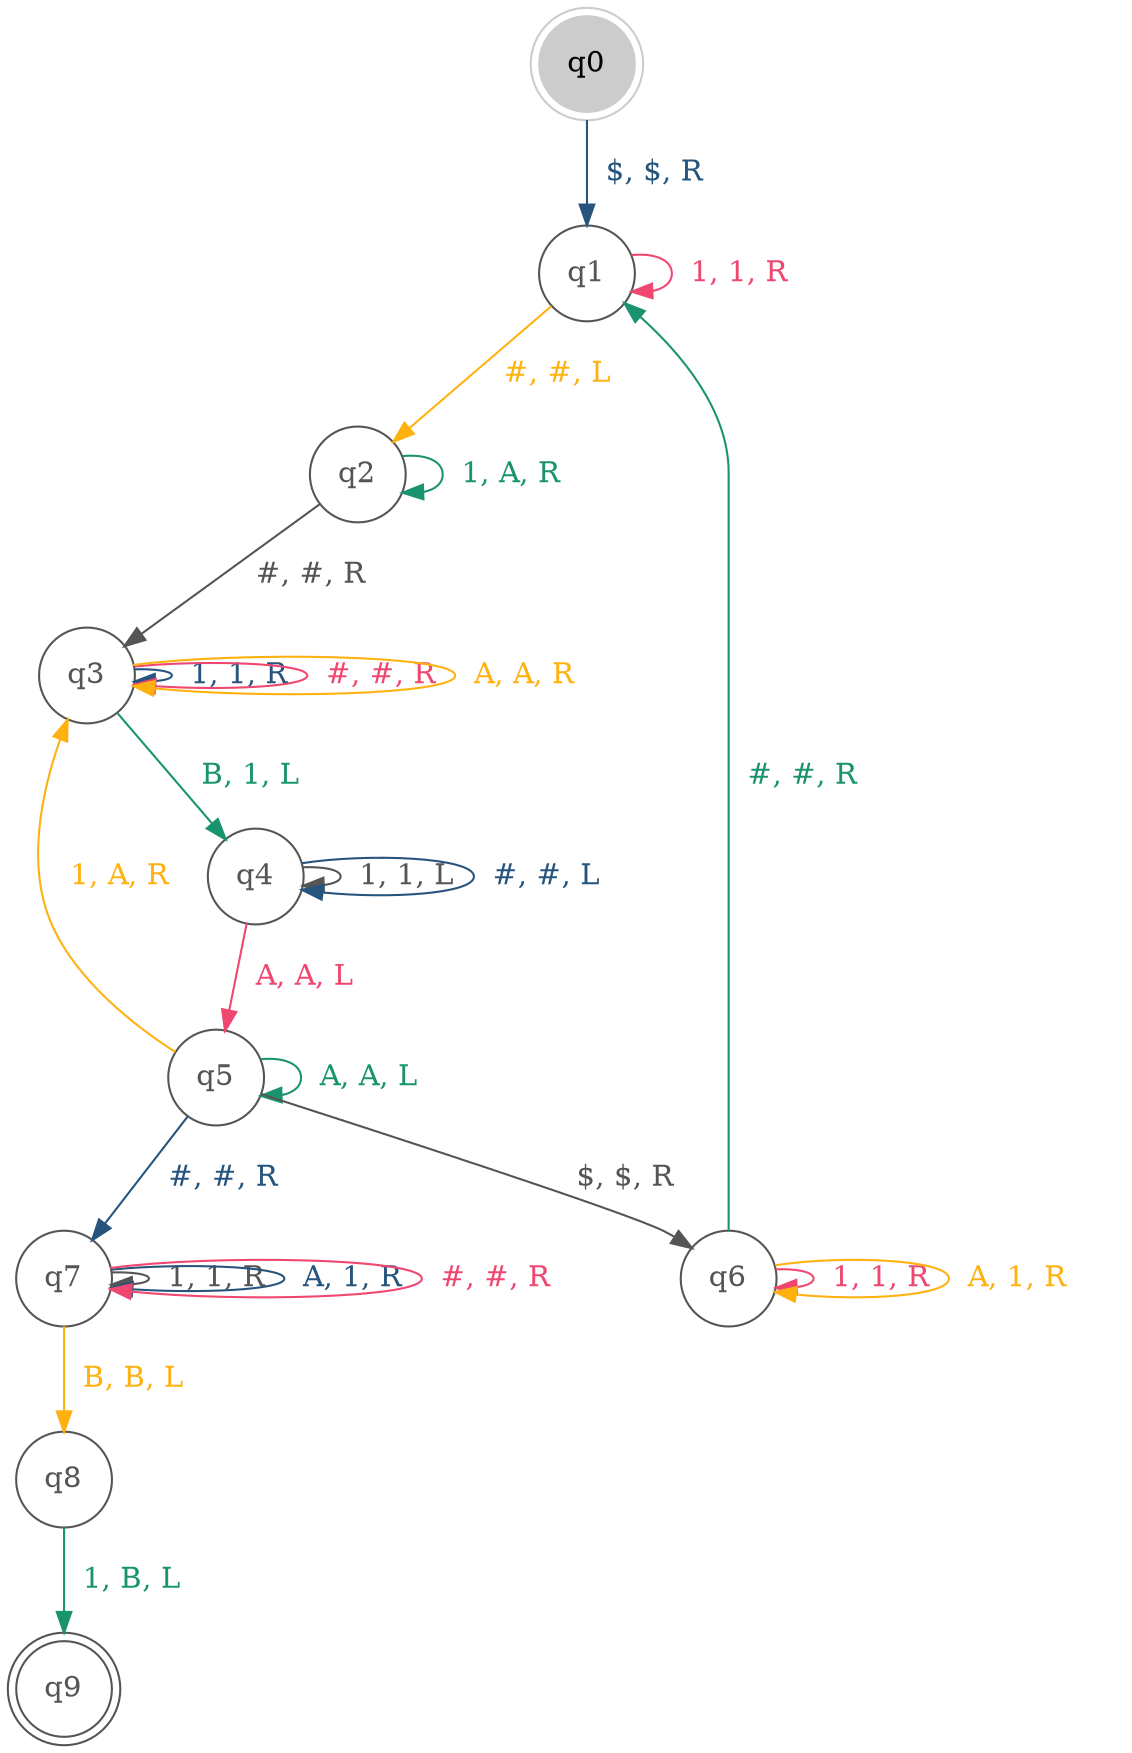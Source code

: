 digraph turing_machine {
  "q0" [shape=doublecircle,style=filled,color="#cccccc"]
  "q9" [shape=doublecircle,color="#555555",fontcolor="#555555"]
  node [shape=circle,color="#555555",fontcolor="#555555"];
  "q0" -> "q1" [ label = "  $, $, R  ", color="#26547C", fontcolor="#26547C"]
  "q1" -> "q1" [ label = "  1, 1, R  ", color="#EF476F", fontcolor="#EF476F"]
  "q1" -> "q2" [ label = "  #, #, L  ", color="#FFB20F", fontcolor="#FFB20F"]
  "q2" -> "q2" [ label = "  1, A, R  ", color="#1A936F", fontcolor="#1A936F"]
  "q2" -> "q3" [ label = "  #, #, R  ", color="#555555", fontcolor="#555555"]
  "q3" -> "q3" [ label = "  1, 1, R  ", color="#26547C", fontcolor="#26547C"]
  "q3" -> "q3" [ label = "  #, #, R  ", color="#EF476F", fontcolor="#EF476F"]
  "q3" -> "q3" [ label = "  A, A, R  ", color="#FFB20F", fontcolor="#FFB20F"]
  "q3" -> "q4" [ label = "  B, 1, L  ", color="#1A936F", fontcolor="#1A936F"]
  "q4" -> "q4" [ label = "  1, 1, L  ", color="#555555", fontcolor="#555555"]
  "q4" -> "q4" [ label = "  #, #, L  ", color="#26547C", fontcolor="#26547C"]
  "q4" -> "q5" [ label = "  A, A, L  ", color="#EF476F", fontcolor="#EF476F"]
  "q5" -> "q3" [ label = "  1, A, R  ", color="#FFB20F", fontcolor="#FFB20F"]
  "q5" -> "q5" [ label = "  A, A, L  ", color="#1A936F", fontcolor="#1A936F"]
  "q5" -> "q6" [ label = "  $, $, R  ", color="#555555", fontcolor="#555555"]
  "q5" -> "q7" [ label = "  #, #, R  ", color="#26547C", fontcolor="#26547C"]
  "q6" -> "q6" [ label = "  1, 1, R  ", color="#EF476F", fontcolor="#EF476F"]
  "q6" -> "q6" [ label = "  A, 1, R  ", color="#FFB20F", fontcolor="#FFB20F"]
  "q6" -> "q1" [ label = "  #, #, R  ", color="#1A936F", fontcolor="#1A936F"]
  "q7" -> "q7" [ label = "  1, 1, R  ", color="#555555", fontcolor="#555555"]
  "q7" -> "q7" [ label = "  A, 1, R  ", color="#26547C", fontcolor="#26547C"]
  "q7" -> "q7" [ label = "  #, #, R  ", color="#EF476F", fontcolor="#EF476F"]
  "q7" -> "q8" [ label = "  B, B, L  ", color="#FFB20F", fontcolor="#FFB20F"]
  "q8" -> "q9" [ label = "  1, B, L  ", color="#1A936F", fontcolor="#1A936F"]
}
